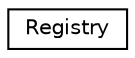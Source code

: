 digraph "Graphical Class Hierarchy"
{
  edge [fontname="Helvetica",fontsize="10",labelfontname="Helvetica",labelfontsize="10"];
  node [fontname="Helvetica",fontsize="10",shape=record];
  rankdir="LR";
  Node1 [label="Registry",height=0.2,width=0.4,color="black", fillcolor="white", style="filled",URL="$db/d0d/classRegistry.html"];
}
